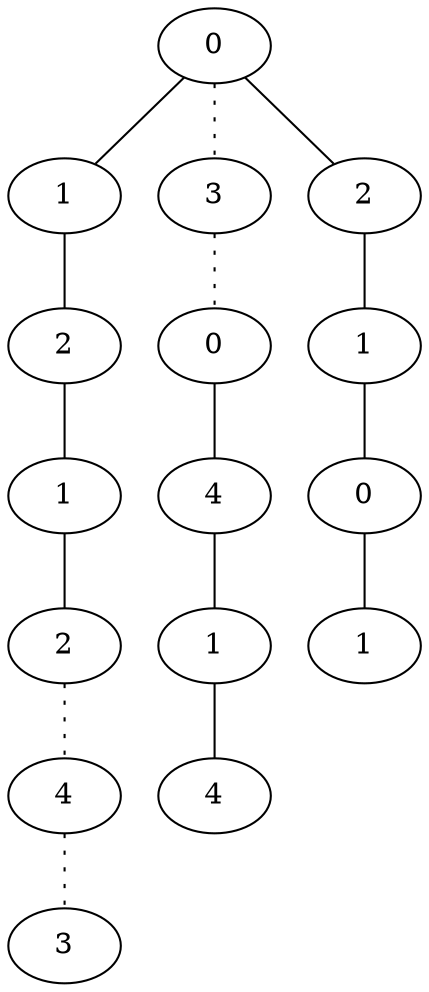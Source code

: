 graph {
a0[label=0];
a1[label=1];
a2[label=2];
a3[label=1];
a4[label=2];
a5[label=4];
a6[label=3];
a7[label=3];
a8[label=0];
a9[label=4];
a10[label=1];
a11[label=4];
a12[label=2];
a13[label=1];
a14[label=0];
a15[label=1];
a0 -- a1;
a0 -- a7 [style=dotted];
a0 -- a12;
a1 -- a2;
a2 -- a3;
a3 -- a4;
a4 -- a5 [style=dotted];
a5 -- a6 [style=dotted];
a7 -- a8 [style=dotted];
a8 -- a9;
a9 -- a10;
a10 -- a11;
a12 -- a13;
a13 -- a14;
a14 -- a15;
}
